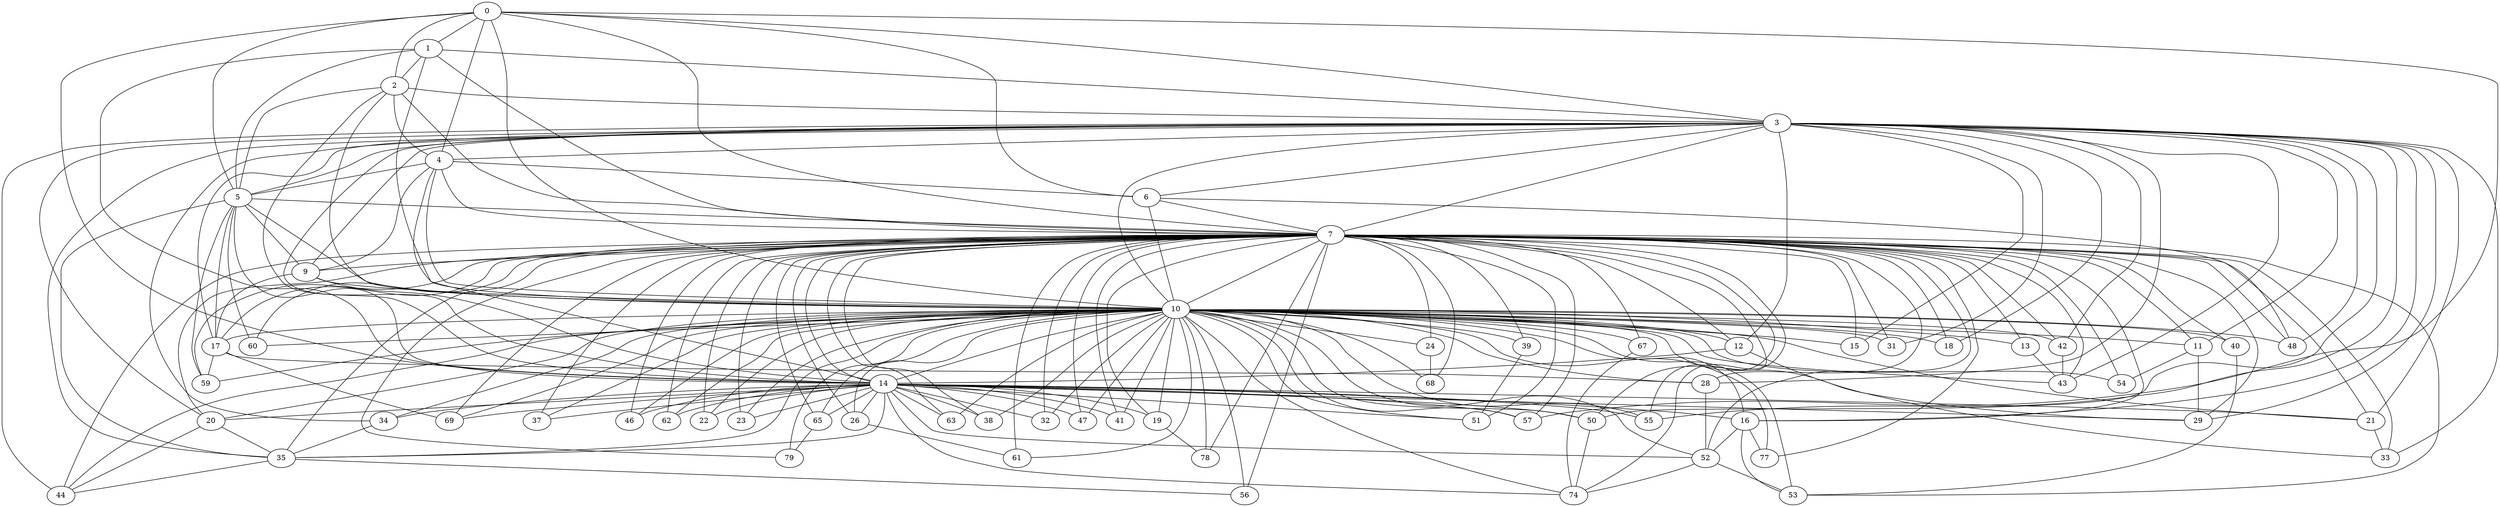 graph G {
   0 -- 1
   0 -- 10
   0 -- 2
   0 -- 3
   0 -- 5
   0 -- 7
   0 -- 4
   0 -- 14
   0 -- 6
   0 -- 57
   1 -- 10
   1 -- 2
   1 -- 3
   1 -- 5
   1 -- 7
   1 -- 14
   2 -- 3
   2 -- 7
   2 -- 4
   2 -- 5
   2 -- 14
   2 -- 10
   3 -- 10
   3 -- 5
   3 -- 7
   3 -- 4
   3 -- 14
   3 -- 6
   3 -- 9
   3 -- 17
   3 -- 20
   3 -- 11
   3 -- 21
   3 -- 16
   3 -- 18
   3 -- 15
   3 -- 28
   3 -- 29
   3 -- 12
   3 -- 33
   3 -- 35
   3 -- 34
   3 -- 43
   3 -- 42
   3 -- 44
   3 -- 48
   3 -- 31
   3 -- 50
   3 -- 55
   4 -- 7
   4 -- 5
   4 -- 10
   4 -- 14
   4 -- 6
   4 -- 9
   5 -- 9
   5 -- 7
   5 -- 10
   5 -- 14
   5 -- 17
   5 -- 35
   5 -- 60
   5 -- 59
   6 -- 48
   6 -- 10
   6 -- 7
   7 -- 67
   7 -- 74
   7 -- 10
   7 -- 68
   7 -- 69
   7 -- 78
   7 -- 14
   7 -- 9
   7 -- 17
   7 -- 20
   7 -- 11
   7 -- 21
   7 -- 16
   7 -- 18
   7 -- 79
   7 -- 15
   7 -- 28
   7 -- 29
   7 -- 12
   7 -- 33
   7 -- 35
   7 -- 77
   7 -- 13
   7 -- 43
   7 -- 42
   7 -- 44
   7 -- 48
   7 -- 31
   7 -- 52
   7 -- 50
   7 -- 53
   7 -- 54
   7 -- 39
   7 -- 51
   7 -- 40
   7 -- 55
   7 -- 56
   7 -- 57
   7 -- 47
   7 -- 65
   7 -- 60
   7 -- 59
   7 -- 26
   7 -- 61
   7 -- 41
   7 -- 63
   7 -- 37
   7 -- 46
   7 -- 62
   7 -- 24
   7 -- 22
   7 -- 23
   7 -- 38
   7 -- 32
   7 -- 19
   9 -- 17
   9 -- 10
   9 -- 14
   10 -- 69
   10 -- 20
   10 -- 68
   10 -- 78
   10 -- 14
   10 -- 11
   10 -- 67
   10 -- 21
   10 -- 16
   10 -- 18
   10 -- 79
   10 -- 15
   10 -- 34
   10 -- 35
   10 -- 28
   10 -- 77
   10 -- 13
   10 -- 43
   10 -- 42
   10 -- 44
   10 -- 48
   10 -- 31
   10 -- 52
   10 -- 50
   10 -- 53
   10 -- 54
   10 -- 39
   10 -- 51
   10 -- 40
   10 -- 29
   10 -- 55
   10 -- 56
   10 -- 57
   10 -- 12
   10 -- 47
   10 -- 65
   10 -- 60
   10 -- 59
   10 -- 17
   10 -- 26
   10 -- 61
   10 -- 41
   10 -- 63
   10 -- 37
   10 -- 46
   10 -- 62
   10 -- 24
   10 -- 22
   10 -- 23
   10 -- 38
   10 -- 74
   10 -- 32
   10 -- 19
   11 -- 29
   11 -- 54
   12 -- 33
   12 -- 14
   13 -- 43
   14 -- 34
   14 -- 74
   14 -- 20
   14 -- 69
   14 -- 35
   14 -- 29
   14 -- 55
   14 -- 51
   14 -- 47
   14 -- 65
   14 -- 57
   14 -- 21
   14 -- 41
   14 -- 63
   14 -- 37
   14 -- 46
   14 -- 62
   14 -- 26
   14 -- 22
   14 -- 23
   14 -- 38
   14 -- 50
   14 -- 52
   14 -- 32
   14 -- 16
   14 -- 19
   16 -- 77
   16 -- 53
   16 -- 52
   17 -- 59
   17 -- 69
   17 -- 28
   19 -- 78
   20 -- 35
   20 -- 44
   21 -- 33
   24 -- 68
   26 -- 61
   28 -- 52
   34 -- 35
   35 -- 44
   35 -- 56
   39 -- 51
   40 -- 53
   42 -- 43
   50 -- 74
   52 -- 74
   52 -- 53
   65 -- 79
   67 -- 74
}
